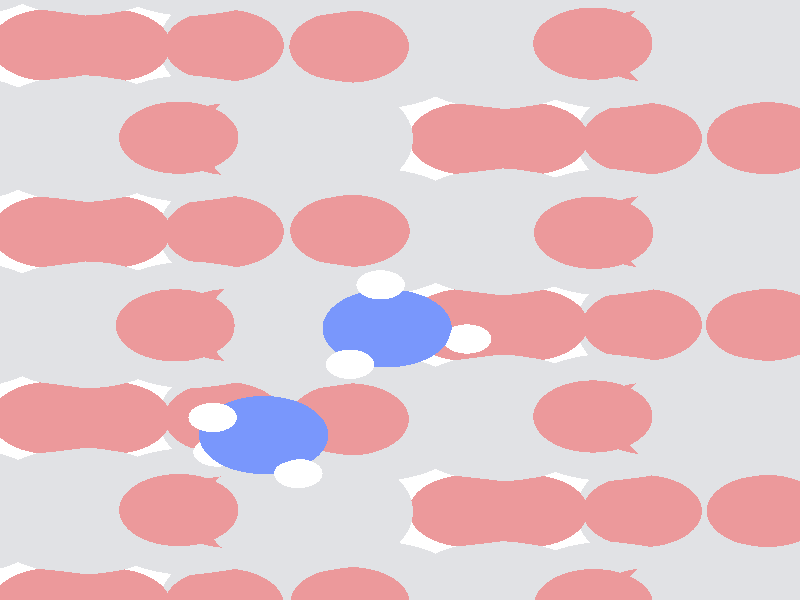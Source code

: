 #include "colors.inc"
#include "finish.inc"

global_settings {assumed_gamma 1 max_trace_level 6}
background {color White}
camera {orthographic
  right -9.91*x up 12.31*y
  direction 1.00*z
  location <0,0,50.00> look_at <0,0,0>}
light_source {<  2.00,   3.00,  125.00> color White
  area_light <0.95, 0, 0>, <0, 0.80, 0>, 5, 4
  adaptive 1 jitter}

#declare simple = finish {phong 0.7}
#declare pale = finish {ambient .5 diffuse .85 roughness .001 specular 0.200 }
#declare intermediate = finish {ambient 0.3 diffuse 0.6 specular 0.10 roughness 0.04 }
#declare vmd = finish {ambient .0 diffuse .65 phong 0.1 phong_size 40. specular 0.500 }
#declare jmol = finish {ambient .2 diffuse .6 specular 1 roughness .001 metallic}
#declare ase2 = finish {ambient 0.05 brilliance 3 diffuse 0.6 metallic specular 0.70 roughness 0.04 reflection 0.15}
#declare mj_mol = finish {ambient .00 diffuse .55 phong 0.0 phong_size 0.specular .250 roughness 0.1 brilliance 0.8 reflection 0.0 }
#declare ase3 = finish {ambient .15 brilliance 2 diffuse .6 metallic specular 1. roughness .001 reflection .0}
#declare glass = finish {ambient .05 diffuse .3 specular 1. roughness .001}
#declare glass2 = finish {ambient .0 diffuse .3 specular 1. reflection .25 roughness .001}
#declare Rcell = 0.100;
#declare Rbond = 0.100;

#macro atom(LOC, R, COL, TRANS, FIN)
  sphere{LOC, R texture{pigment{color COL transmit TRANS} finish{FIN}}}
#end
#macro constrain(LOC, R, COL, TRANS FIN)
union{torus{R, Rcell rotate 45*z texture{pigment{color COL transmit TRANS} finish{FIN}}}
      torus{R, Rcell rotate -45*z texture{pigment{color COL transmit TRANS} finish{FIN}}}
      translate LOC}
#end

atom(< -4.97,  -4.33, -12.77>, 0.74, rgb <0.84, 0.32, 0.33>, 0.0, pale) // #0 
atom(<-10.14,  -6.25, -12.77>, 0.74, rgb <0.84, 0.32, 0.33>, 0.0, pale) // #1 
atom(<-12.03,  -6.25, -12.02>, 1.30, rgb <0.75, 0.76, 0.78>, 0.0, pale) // #2 
atom(< -6.86,  -4.33, -12.02>, 1.30, rgb <0.75, 0.76, 0.78>, 0.0, pale) // #3 
atom(< -3.92,  -4.33, -11.13>, 1.30, rgb <0.75, 0.76, 0.78>, 0.0, pale) // #4 
atom(< -9.09,  -6.25, -11.13>, 1.30, rgb <0.75, 0.76, 0.78>, 0.0, pale) // #5 
atom(< -3.58,  -6.25, -11.27>, 0.74, rgb <0.84, 0.32, 0.33>, 0.0, pale) // #6 
atom(< -8.76,  -4.33, -11.27>, 0.74, rgb <0.84, 0.32, 0.33>, 0.0, pale) // #7 
atom(< -5.82,  -4.33, -10.38>, 0.74, rgb <0.84, 0.32, 0.33>, 0.0, pale) // #8 
atom(<-10.99,  -6.25, -10.38>, 0.74, rgb <0.84, 0.32, 0.33>, 0.0, pale) // #9 
atom(< -7.20,  -6.25, -11.89>, 0.74, rgb <0.84, 0.32, 0.33>, 0.0, pale) // #10 
atom(<-12.37,  -4.33, -11.89>, 0.74, rgb <0.84, 0.32, 0.33>, 0.0, pale) // #11 
atom(< -3.63,  -4.33,  -9.19>, 0.74, rgb <0.84, 0.32, 0.33>, 0.0, pale) // #12 
atom(< -8.81,  -6.25,  -9.20>, 0.74, rgb <0.84, 0.32, 0.33>, 0.0, pale) // #13 
atom(<-10.67,  -6.25,  -8.40>, 1.30, rgb <0.75, 0.76, 0.78>, 0.0, pale) // #14 
atom(< -5.50,  -4.33,  -8.40>, 1.30, rgb <0.75, 0.76, 0.78>, 0.0, pale) // #15 
atom(<-12.95,  -4.34,  -7.64>, 1.30, rgb <0.75, 0.76, 0.78>, 0.0, pale) // #16 
atom(< -7.76,  -6.26,  -7.66>, 1.30, rgb <0.75, 0.76, 0.78>, 0.0, pale) // #17 
atom(<-12.52,  -6.25,  -7.71>, 0.74, rgb <0.84, 0.32, 0.33>, 0.0, pale) // #18 
atom(< -7.34,  -4.33,  -7.73>, 0.74, rgb <0.84, 0.32, 0.33>, 0.0, pale) // #19 
atom(< -4.38,  -4.33,  -6.79>, 0.74, rgb <0.84, 0.32, 0.33>, 0.0, pale) // #20 
atom(< -9.53,  -6.23,  -6.81>, 0.74, rgb <0.84, 0.32, 0.33>, 0.0, pale) // #21 
atom(< -5.85,  -6.25,  -8.31>, 0.74, rgb <0.84, 0.32, 0.33>, 0.0, pale) // #22 
atom(<-11.04,  -4.33,  -8.31>, 0.74, rgb <0.84, 0.32, 0.33>, 0.0, pale) // #23 
atom(<-12.45,  -4.35,  -5.70>, 0.74, rgb <0.84, 0.32, 0.33>, 0.0, pale) // #24 
atom(< -7.25,  -6.24,  -5.71>, 0.74, rgb <0.84, 0.32, 0.33>, 0.0, pale) // #25 
atom(< -9.13,  -6.25,  -4.78>, 1.30, rgb <0.75, 0.76, 0.78>, 0.0, pale) // #26 
atom(< -3.96,  -4.33,  -4.75>, 1.30, rgb <0.75, 0.76, 0.78>, 0.0, pale) // #27 
atom(<-11.48,  -4.34,  -4.20>, 1.30, rgb <0.75, 0.76, 0.78>, 0.0, pale) // #28 
atom(< -6.32,  -6.25,  -4.18>, 1.30, rgb <0.75, 0.76, 0.78>, 0.0, pale) // #29 
atom(<-10.96,  -6.22,  -3.96>, 0.74, rgb <0.84, 0.32, 0.33>, 0.0, pale) // #30 
atom(< -5.80,  -4.33,  -3.96>, 0.74, rgb <0.84, 0.32, 0.33>, 0.0, pale) // #31 
atom(<-13.08,  -4.31,  -3.29>, 0.74, rgb <0.84, 0.32, 0.33>, 0.0, pale) // #32 
atom(< -7.94,  -6.26,  -3.31>, 0.74, rgb <0.84, 0.32, 0.33>, 0.0, pale) // #33 
atom(< -4.32,  -6.24,  -4.69>, 0.74, rgb <0.84, 0.32, 0.33>, 0.0, pale) // #34 
atom(< -9.49,  -4.33,  -4.75>, 0.74, rgb <0.84, 0.32, 0.33>, 0.0, pale) // #35 
atom(< -4.97,  -0.51, -12.77>, 0.74, rgb <0.84, 0.32, 0.33>, 0.0, pale) // #36 
atom(<-10.14,  -2.42, -12.77>, 0.74, rgb <0.84, 0.32, 0.33>, 0.0, pale) // #37 
atom(<-12.03,  -2.42, -12.02>, 1.30, rgb <0.75, 0.76, 0.78>, 0.0, pale) // #38 
atom(< -6.86,  -0.51, -12.02>, 1.30, rgb <0.75, 0.76, 0.78>, 0.0, pale) // #39 
atom(< -3.92,  -0.51, -11.13>, 1.30, rgb <0.75, 0.76, 0.78>, 0.0, pale) // #40 
atom(< -9.09,  -2.42, -11.13>, 1.30, rgb <0.75, 0.76, 0.78>, 0.0, pale) // #41 
atom(< -3.58,  -2.42, -11.27>, 0.74, rgb <0.84, 0.32, 0.33>, 0.0, pale) // #42 
atom(< -8.76,  -0.51, -11.27>, 0.74, rgb <0.84, 0.32, 0.33>, 0.0, pale) // #43 
atom(< -5.82,  -0.51, -10.38>, 0.74, rgb <0.84, 0.32, 0.33>, 0.0, pale) // #44 
atom(<-10.99,  -2.42, -10.38>, 0.74, rgb <0.84, 0.32, 0.33>, 0.0, pale) // #45 
atom(< -7.20,  -2.42, -11.89>, 0.74, rgb <0.84, 0.32, 0.33>, 0.0, pale) // #46 
atom(<-12.37,  -0.51, -11.89>, 0.74, rgb <0.84, 0.32, 0.33>, 0.0, pale) // #47 
atom(< -3.62,  -0.51,  -9.16>, 0.74, rgb <0.84, 0.32, 0.33>, 0.0, pale) // #48 
atom(< -8.81,  -2.42,  -9.20>, 0.74, rgb <0.84, 0.32, 0.33>, 0.0, pale) // #49 
atom(<-10.67,  -2.42,  -8.40>, 1.30, rgb <0.75, 0.76, 0.78>, 0.0, pale) // #50 
atom(< -5.44,  -0.51,  -8.38>, 1.30, rgb <0.75, 0.76, 0.78>, 0.0, pale) // #51 
atom(<-12.93,  -0.51,  -7.55>, 1.30, rgb <0.75, 0.76, 0.78>, 0.0, pale) // #52 
atom(< -7.75,  -2.41,  -7.66>, 1.30, rgb <0.75, 0.76, 0.78>, 0.0, pale) // #53 
atom(<-12.52,  -2.42,  -7.70>, 0.74, rgb <0.84, 0.32, 0.33>, 0.0, pale) // #54 
atom(< -7.35,  -0.51,  -7.72>, 0.74, rgb <0.84, 0.32, 0.33>, 0.0, pale) // #55 
atom(< -4.38,  -0.51,  -6.77>, 0.74, rgb <0.84, 0.32, 0.33>, 0.0, pale) // #56 
atom(< -9.53,  -2.43,  -6.81>, 0.74, rgb <0.84, 0.32, 0.33>, 0.0, pale) // #57 
atom(< -5.85,  -2.42,  -8.31>, 0.74, rgb <0.84, 0.32, 0.33>, 0.0, pale) // #58 
atom(<-11.03,  -0.51,  -8.28>, 0.74, rgb <0.84, 0.32, 0.33>, 0.0, pale) // #59 
atom(<-12.45,  -0.51,  -5.62>, 0.74, rgb <0.84, 0.32, 0.33>, 0.0, pale) // #60 
atom(< -7.25,  -2.43,  -5.71>, 0.74, rgb <0.84, 0.32, 0.33>, 0.0, pale) // #61 
atom(< -9.14,  -2.42,  -4.78>, 1.30, rgb <0.75, 0.76, 0.78>, 0.0, pale) // #62 
atom(< -3.91,  -0.51,  -4.70>, 1.30, rgb <0.75, 0.76, 0.78>, 0.0, pale) // #63 
atom(<-11.44,  -0.51,  -3.99>, 1.30, rgb <0.75, 0.76, 0.78>, 0.0, pale) // #64 
atom(< -6.32,  -2.41,  -4.18>, 1.30, rgb <0.75, 0.76, 0.78>, 0.0, pale) // #65 
atom(<-10.97,  -2.45,  -3.99>, 0.74, rgb <0.84, 0.32, 0.33>, 0.0, pale) // #66 
atom(< -5.81,  -0.51,  -3.95>, 0.74, rgb <0.84, 0.32, 0.33>, 0.0, pale) // #67 
atom(<-13.12,  -0.52,  -3.22>, 0.74, rgb <0.84, 0.32, 0.33>, 0.0, pale) // #68 
atom(< -7.95,  -2.39,  -3.31>, 0.74, rgb <0.84, 0.32, 0.33>, 0.0, pale) // #69 
atom(< -4.33,  -2.42,  -4.69>, 0.74, rgb <0.84, 0.32, 0.33>, 0.0, pale) // #70 
atom(< -9.52,  -0.51,  -4.77>, 0.74, rgb <0.84, 0.32, 0.33>, 0.0, pale) // #71 
atom(<-12.03,  -2.77,  -0.68>, 0.80, rgb <0.19, 0.31, 0.97>, 0.0, pale) // #72 
atom(<-11.60,  -3.56,  -0.28>, 0.30, rgb <1.00, 1.00, 1.00>, 0.0, pale) // #73 
atom(<-12.66,  -2.41,   0.00>, 0.30, rgb <1.00, 1.00, 1.00>, 0.0, pale) // #74 
atom(<-12.60,  -3.12,  -1.45>, 0.30, rgb <1.00, 1.00, 1.00>, 0.0, pale) // #75 
atom(<-10.50,  -0.58,  -1.96>, 0.80, rgb <0.19, 0.31, 0.97>, 0.0, pale) // #76 
atom(<-10.96,  -1.32,  -1.41>, 0.30, rgb <1.00, 1.00, 1.00>, 0.0, pale) // #77 
atom(< -9.51,  -0.80,  -2.04>, 0.30, rgb <1.00, 1.00, 1.00>, 0.0, pale) // #78 
atom(<-10.58,   0.31,  -1.47>, 0.30, rgb <1.00, 1.00, 1.00>, 0.0, pale) // #79 
atom(< -4.97,   3.31, -12.77>, 0.74, rgb <0.84, 0.32, 0.33>, 0.0, pale) // #80 
atom(<-10.14,   1.40, -12.77>, 0.74, rgb <0.84, 0.32, 0.33>, 0.0, pale) // #81 
atom(<-12.03,   1.40, -12.02>, 1.30, rgb <0.75, 0.76, 0.78>, 0.0, pale) // #82 
atom(< -6.86,   3.31, -12.02>, 1.30, rgb <0.75, 0.76, 0.78>, 0.0, pale) // #83 
atom(< -3.92,   3.31, -11.13>, 1.30, rgb <0.75, 0.76, 0.78>, 0.0, pale) // #84 
atom(< -9.09,   1.40, -11.13>, 1.30, rgb <0.75, 0.76, 0.78>, 0.0, pale) // #85 
atom(< -3.58,   1.40, -11.27>, 0.74, rgb <0.84, 0.32, 0.33>, 0.0, pale) // #86 
atom(< -8.76,   3.31, -11.27>, 0.74, rgb <0.84, 0.32, 0.33>, 0.0, pale) // #87 
atom(< -5.82,   3.31, -10.38>, 0.74, rgb <0.84, 0.32, 0.33>, 0.0, pale) // #88 
atom(<-10.99,   1.40, -10.38>, 0.74, rgb <0.84, 0.32, 0.33>, 0.0, pale) // #89 
atom(< -7.20,   1.40, -11.89>, 0.74, rgb <0.84, 0.32, 0.33>, 0.0, pale) // #90 
atom(<-12.37,   3.31, -11.89>, 0.74, rgb <0.84, 0.32, 0.33>, 0.0, pale) // #91 
atom(< -3.63,   3.31,  -9.19>, 0.74, rgb <0.84, 0.32, 0.33>, 0.0, pale) // #92 
atom(< -8.81,   1.40,  -9.20>, 0.74, rgb <0.84, 0.32, 0.33>, 0.0, pale) // #93 
atom(<-10.67,   1.40,  -8.40>, 1.30, rgb <0.75, 0.76, 0.78>, 0.0, pale) // #94 
atom(< -5.50,   3.31,  -8.40>, 1.30, rgb <0.75, 0.76, 0.78>, 0.0, pale) // #95 
atom(<-12.95,   3.31,  -7.64>, 1.30, rgb <0.75, 0.76, 0.78>, 0.0, pale) // #96 
atom(< -7.76,   1.39,  -7.66>, 1.30, rgb <0.75, 0.76, 0.78>, 0.0, pale) // #97 
atom(<-12.52,   1.40,  -7.71>, 0.74, rgb <0.84, 0.32, 0.33>, 0.0, pale) // #98 
atom(< -7.34,   3.31,  -7.73>, 0.74, rgb <0.84, 0.32, 0.33>, 0.0, pale) // #99 
atom(< -4.38,   3.31,  -6.79>, 0.74, rgb <0.84, 0.32, 0.33>, 0.0, pale) // #100 
atom(< -9.53,   1.41,  -6.81>, 0.74, rgb <0.84, 0.32, 0.33>, 0.0, pale) // #101 
atom(< -5.85,   1.40,  -8.31>, 0.74, rgb <0.84, 0.32, 0.33>, 0.0, pale) // #102 
atom(<-11.04,   3.31,  -8.31>, 0.74, rgb <0.84, 0.32, 0.33>, 0.0, pale) // #103 
atom(<-12.45,   3.30,  -5.70>, 0.74, rgb <0.84, 0.32, 0.33>, 0.0, pale) // #104 
atom(< -7.25,   1.40,  -5.71>, 0.74, rgb <0.84, 0.32, 0.33>, 0.0, pale) // #105 
atom(< -9.13,   1.40,  -4.78>, 1.30, rgb <0.75, 0.76, 0.78>, 0.0, pale) // #106 
atom(< -3.96,   3.31,  -4.75>, 1.30, rgb <0.75, 0.76, 0.78>, 0.0, pale) // #107 
atom(<-11.48,   3.31,  -4.20>, 1.30, rgb <0.75, 0.76, 0.78>, 0.0, pale) // #108 
atom(< -6.32,   1.39,  -4.18>, 1.30, rgb <0.75, 0.76, 0.78>, 0.0, pale) // #109 
atom(<-10.96,   1.42,  -3.96>, 0.74, rgb <0.84, 0.32, 0.33>, 0.0, pale) // #110 
atom(< -5.80,   3.32,  -3.96>, 0.74, rgb <0.84, 0.32, 0.33>, 0.0, pale) // #111 
atom(<-13.08,   3.33,  -3.29>, 0.74, rgb <0.84, 0.32, 0.33>, 0.0, pale) // #112 
atom(< -7.94,   1.38,  -3.31>, 0.74, rgb <0.84, 0.32, 0.33>, 0.0, pale) // #113 
atom(< -4.32,   1.40,  -4.69>, 0.74, rgb <0.84, 0.32, 0.33>, 0.0, pale) // #114 
atom(< -9.49,   3.31,  -4.75>, 0.74, rgb <0.84, 0.32, 0.33>, 0.0, pale) // #115 
atom(< -4.97,   7.13, -12.77>, 0.74, rgb <0.84, 0.32, 0.33>, 0.0, pale) // #116 
atom(<-10.14,   5.22, -12.77>, 0.74, rgb <0.84, 0.32, 0.33>, 0.0, pale) // #117 
atom(<-12.03,   5.22, -12.02>, 1.30, rgb <0.75, 0.76, 0.78>, 0.0, pale) // #118 
atom(< -6.86,   7.13, -12.02>, 1.30, rgb <0.75, 0.76, 0.78>, 0.0, pale) // #119 
atom(< -3.92,   7.13, -11.13>, 1.30, rgb <0.75, 0.76, 0.78>, 0.0, pale) // #120 
atom(< -9.09,   5.22, -11.13>, 1.30, rgb <0.75, 0.76, 0.78>, 0.0, pale) // #121 
atom(< -3.58,   5.22, -11.27>, 0.74, rgb <0.84, 0.32, 0.33>, 0.0, pale) // #122 
atom(< -8.76,   7.13, -11.27>, 0.74, rgb <0.84, 0.32, 0.33>, 0.0, pale) // #123 
atom(< -5.82,   7.13, -10.38>, 0.74, rgb <0.84, 0.32, 0.33>, 0.0, pale) // #124 
atom(<-10.99,   5.22, -10.38>, 0.74, rgb <0.84, 0.32, 0.33>, 0.0, pale) // #125 
atom(< -7.20,   5.22, -11.89>, 0.74, rgb <0.84, 0.32, 0.33>, 0.0, pale) // #126 
atom(<-12.37,   7.13, -11.89>, 0.74, rgb <0.84, 0.32, 0.33>, 0.0, pale) // #127 
atom(< -3.62,   7.13,  -9.16>, 0.74, rgb <0.84, 0.32, 0.33>, 0.0, pale) // #128 
atom(< -8.81,   5.22,  -9.20>, 0.74, rgb <0.84, 0.32, 0.33>, 0.0, pale) // #129 
atom(<-10.67,   5.22,  -8.40>, 1.30, rgb <0.75, 0.76, 0.78>, 0.0, pale) // #130 
atom(< -5.44,   7.13,  -8.38>, 1.30, rgb <0.75, 0.76, 0.78>, 0.0, pale) // #131 
atom(<-12.93,   7.13,  -7.55>, 1.30, rgb <0.75, 0.76, 0.78>, 0.0, pale) // #132 
atom(< -7.75,   5.23,  -7.66>, 1.30, rgb <0.75, 0.76, 0.78>, 0.0, pale) // #133 
atom(<-12.52,   5.22,  -7.70>, 0.74, rgb <0.84, 0.32, 0.33>, 0.0, pale) // #134 
atom(< -7.35,   7.13,  -7.72>, 0.74, rgb <0.84, 0.32, 0.33>, 0.0, pale) // #135 
atom(< -4.38,   7.13,  -6.77>, 0.74, rgb <0.84, 0.32, 0.33>, 0.0, pale) // #136 
atom(< -9.53,   5.21,  -6.81>, 0.74, rgb <0.84, 0.32, 0.33>, 0.0, pale) // #137 
atom(< -5.85,   5.22,  -8.31>, 0.74, rgb <0.84, 0.32, 0.33>, 0.0, pale) // #138 
atom(<-11.03,   7.13,  -8.28>, 0.74, rgb <0.84, 0.32, 0.33>, 0.0, pale) // #139 
atom(<-12.45,   7.14,  -5.62>, 0.74, rgb <0.84, 0.32, 0.33>, 0.0, pale) // #140 
atom(< -7.25,   5.22,  -5.71>, 0.74, rgb <0.84, 0.32, 0.33>, 0.0, pale) // #141 
atom(< -9.14,   5.22,  -4.78>, 1.30, rgb <0.75, 0.76, 0.78>, 0.0, pale) // #142 
atom(< -3.91,   7.14,  -4.70>, 1.30, rgb <0.75, 0.76, 0.78>, 0.0, pale) // #143 
atom(<-11.44,   7.13,  -3.99>, 1.30, rgb <0.75, 0.76, 0.78>, 0.0, pale) // #144 
atom(< -6.32,   5.24,  -4.18>, 1.30, rgb <0.75, 0.76, 0.78>, 0.0, pale) // #145 
atom(<-10.97,   5.20,  -3.99>, 0.74, rgb <0.84, 0.32, 0.33>, 0.0, pale) // #146 
atom(< -5.81,   7.14,  -3.95>, 0.74, rgb <0.84, 0.32, 0.33>, 0.0, pale) // #147 
atom(<-13.12,   7.13,  -3.22>, 0.74, rgb <0.84, 0.32, 0.33>, 0.0, pale) // #148 
atom(< -7.95,   5.26,  -3.31>, 0.74, rgb <0.84, 0.32, 0.33>, 0.0, pale) // #149 
atom(< -4.33,   5.23,  -4.69>, 0.74, rgb <0.84, 0.32, 0.33>, 0.0, pale) // #150 
atom(< -9.52,   7.14,  -4.77>, 0.74, rgb <0.84, 0.32, 0.33>, 0.0, pale) // #151 
atom(<-12.03,   4.88,  -0.68>, 0.80, rgb <0.19, 0.31, 0.97>, 0.0, pale) // #152 
atom(<-11.60,   4.08,  -0.28>, 0.30, rgb <1.00, 1.00, 1.00>, 0.0, pale) // #153 
atom(<-12.66,   5.23,   0.00>, 0.30, rgb <1.00, 1.00, 1.00>, 0.0, pale) // #154 
atom(<-12.60,   4.52,  -1.45>, 0.30, rgb <1.00, 1.00, 1.00>, 0.0, pale) // #155 
atom(<-10.50,   7.07,  -1.96>, 0.80, rgb <0.19, 0.31, 0.97>, 0.0, pale) // #156 
atom(<-10.96,   6.32,  -1.41>, 0.30, rgb <1.00, 1.00, 1.00>, 0.0, pale) // #157 
atom(< -9.51,   6.85,  -2.04>, 0.30, rgb <1.00, 1.00, 1.00>, 0.0, pale) // #158 
atom(<-10.58,   7.95,  -1.47>, 0.30, rgb <1.00, 1.00, 1.00>, 0.0, pale) // #159 
atom(<  5.37,  -4.33, -12.77>, 0.74, rgb <0.84, 0.32, 0.33>, 0.0, pale) // #160 
atom(<  0.20,  -6.25, -12.77>, 0.74, rgb <0.84, 0.32, 0.33>, 0.0, pale) // #161 
atom(< -1.69,  -6.25, -12.02>, 1.30, rgb <0.75, 0.76, 0.78>, 0.0, pale) // #162 
atom(<  3.48,  -4.33, -12.02>, 1.30, rgb <0.75, 0.76, 0.78>, 0.0, pale) // #163 
atom(<  6.42,  -4.33, -11.13>, 1.30, rgb <0.75, 0.76, 0.78>, 0.0, pale) // #164 
atom(<  1.25,  -6.25, -11.13>, 1.30, rgb <0.75, 0.76, 0.78>, 0.0, pale) // #165 
atom(<  6.76,  -6.25, -11.27>, 0.74, rgb <0.84, 0.32, 0.33>, 0.0, pale) // #166 
atom(<  1.59,  -4.33, -11.27>, 0.74, rgb <0.84, 0.32, 0.33>, 0.0, pale) // #167 
atom(<  4.53,  -4.33, -10.38>, 0.74, rgb <0.84, 0.32, 0.33>, 0.0, pale) // #168 
atom(< -0.65,  -6.25, -10.38>, 0.74, rgb <0.84, 0.32, 0.33>, 0.0, pale) // #169 
atom(<  3.14,  -6.25, -11.89>, 0.74, rgb <0.84, 0.32, 0.33>, 0.0, pale) // #170 
atom(< -2.03,  -4.33, -11.89>, 0.74, rgb <0.84, 0.32, 0.33>, 0.0, pale) // #171 
atom(<  6.71,  -4.33,  -9.19>, 0.74, rgb <0.84, 0.32, 0.33>, 0.0, pale) // #172 
atom(<  1.53,  -6.25,  -9.20>, 0.74, rgb <0.84, 0.32, 0.33>, 0.0, pale) // #173 
atom(< -0.33,  -6.25,  -8.40>, 1.30, rgb <0.75, 0.76, 0.78>, 0.0, pale) // #174 
atom(<  4.84,  -4.33,  -8.40>, 1.30, rgb <0.75, 0.76, 0.78>, 0.0, pale) // #175 
atom(< -2.60,  -4.34,  -7.64>, 1.30, rgb <0.75, 0.76, 0.78>, 0.0, pale) // #176 
atom(<  2.58,  -6.26,  -7.66>, 1.30, rgb <0.75, 0.76, 0.78>, 0.0, pale) // #177 
atom(< -2.18,  -6.25,  -7.71>, 0.74, rgb <0.84, 0.32, 0.33>, 0.0, pale) // #178 
atom(<  3.00,  -4.33,  -7.73>, 0.74, rgb <0.84, 0.32, 0.33>, 0.0, pale) // #179 
atom(<  5.96,  -4.33,  -6.79>, 0.74, rgb <0.84, 0.32, 0.33>, 0.0, pale) // #180 
atom(<  0.81,  -6.23,  -6.81>, 0.74, rgb <0.84, 0.32, 0.33>, 0.0, pale) // #181 
atom(<  4.49,  -6.25,  -8.31>, 0.74, rgb <0.84, 0.32, 0.33>, 0.0, pale) // #182 
atom(< -0.69,  -4.33,  -8.31>, 0.74, rgb <0.84, 0.32, 0.33>, 0.0, pale) // #183 
atom(< -2.10,  -4.35,  -5.70>, 0.74, rgb <0.84, 0.32, 0.33>, 0.0, pale) // #184 
atom(<  3.09,  -6.24,  -5.71>, 0.74, rgb <0.84, 0.32, 0.33>, 0.0, pale) // #185 
atom(<  1.21,  -6.25,  -4.78>, 1.30, rgb <0.75, 0.76, 0.78>, 0.0, pale) // #186 
atom(<  6.38,  -4.33,  -4.75>, 1.30, rgb <0.75, 0.76, 0.78>, 0.0, pale) // #187 
atom(< -1.14,  -4.34,  -4.20>, 1.30, rgb <0.75, 0.76, 0.78>, 0.0, pale) // #188 
atom(<  4.02,  -6.25,  -4.18>, 1.30, rgb <0.75, 0.76, 0.78>, 0.0, pale) // #189 
atom(< -0.62,  -6.22,  -3.96>, 0.74, rgb <0.84, 0.32, 0.33>, 0.0, pale) // #190 
atom(<  4.54,  -4.33,  -3.96>, 0.74, rgb <0.84, 0.32, 0.33>, 0.0, pale) // #191 
atom(< -2.74,  -4.31,  -3.29>, 0.74, rgb <0.84, 0.32, 0.33>, 0.0, pale) // #192 
atom(<  2.40,  -6.26,  -3.31>, 0.74, rgb <0.84, 0.32, 0.33>, 0.0, pale) // #193 
atom(<  6.02,  -6.24,  -4.69>, 0.74, rgb <0.84, 0.32, 0.33>, 0.0, pale) // #194 
atom(<  0.85,  -4.33,  -4.75>, 0.74, rgb <0.84, 0.32, 0.33>, 0.0, pale) // #195 
atom(<  5.37,  -0.51, -12.77>, 0.74, rgb <0.84, 0.32, 0.33>, 0.0, pale) // #196 
atom(<  0.20,  -2.42, -12.77>, 0.74, rgb <0.84, 0.32, 0.33>, 0.0, pale) // #197 
atom(< -1.69,  -2.42, -12.02>, 1.30, rgb <0.75, 0.76, 0.78>, 0.0, pale) // #198 
atom(<  3.48,  -0.51, -12.02>, 1.30, rgb <0.75, 0.76, 0.78>, 0.0, pale) // #199 
atom(<  6.42,  -0.51, -11.13>, 1.30, rgb <0.75, 0.76, 0.78>, 0.0, pale) // #200 
atom(<  1.25,  -2.42, -11.13>, 1.30, rgb <0.75, 0.76, 0.78>, 0.0, pale) // #201 
atom(<  6.76,  -2.42, -11.27>, 0.74, rgb <0.84, 0.32, 0.33>, 0.0, pale) // #202 
atom(<  1.59,  -0.51, -11.27>, 0.74, rgb <0.84, 0.32, 0.33>, 0.0, pale) // #203 
atom(<  4.53,  -0.51, -10.38>, 0.74, rgb <0.84, 0.32, 0.33>, 0.0, pale) // #204 
atom(< -0.65,  -2.42, -10.38>, 0.74, rgb <0.84, 0.32, 0.33>, 0.0, pale) // #205 
atom(<  3.14,  -2.42, -11.89>, 0.74, rgb <0.84, 0.32, 0.33>, 0.0, pale) // #206 
atom(< -2.03,  -0.51, -11.89>, 0.74, rgb <0.84, 0.32, 0.33>, 0.0, pale) // #207 
atom(<  6.72,  -0.51,  -9.16>, 0.74, rgb <0.84, 0.32, 0.33>, 0.0, pale) // #208 
atom(<  1.53,  -2.42,  -9.20>, 0.74, rgb <0.84, 0.32, 0.33>, 0.0, pale) // #209 
atom(< -0.33,  -2.42,  -8.40>, 1.30, rgb <0.75, 0.76, 0.78>, 0.0, pale) // #210 
atom(<  4.90,  -0.51,  -8.38>, 1.30, rgb <0.75, 0.76, 0.78>, 0.0, pale) // #211 
atom(< -2.58,  -0.51,  -7.55>, 1.30, rgb <0.75, 0.76, 0.78>, 0.0, pale) // #212 
atom(<  2.59,  -2.41,  -7.66>, 1.30, rgb <0.75, 0.76, 0.78>, 0.0, pale) // #213 
atom(< -2.18,  -2.42,  -7.70>, 0.74, rgb <0.84, 0.32, 0.33>, 0.0, pale) // #214 
atom(<  3.00,  -0.51,  -7.72>, 0.74, rgb <0.84, 0.32, 0.33>, 0.0, pale) // #215 
atom(<  5.96,  -0.51,  -6.77>, 0.74, rgb <0.84, 0.32, 0.33>, 0.0, pale) // #216 
atom(<  0.81,  -2.43,  -6.81>, 0.74, rgb <0.84, 0.32, 0.33>, 0.0, pale) // #217 
atom(<  4.50,  -2.42,  -8.31>, 0.74, rgb <0.84, 0.32, 0.33>, 0.0, pale) // #218 
atom(< -0.68,  -0.51,  -8.28>, 0.74, rgb <0.84, 0.32, 0.33>, 0.0, pale) // #219 
atom(< -2.10,  -0.51,  -5.62>, 0.74, rgb <0.84, 0.32, 0.33>, 0.0, pale) // #220 
atom(<  3.09,  -2.43,  -5.71>, 0.74, rgb <0.84, 0.32, 0.33>, 0.0, pale) // #221 
atom(<  1.21,  -2.42,  -4.78>, 1.30, rgb <0.75, 0.76, 0.78>, 0.0, pale) // #222 
atom(<  6.44,  -0.51,  -4.70>, 1.30, rgb <0.75, 0.76, 0.78>, 0.0, pale) // #223 
atom(< -1.10,  -0.51,  -3.99>, 1.30, rgb <0.75, 0.76, 0.78>, 0.0, pale) // #224 
atom(<  4.02,  -2.41,  -4.18>, 1.30, rgb <0.75, 0.76, 0.78>, 0.0, pale) // #225 
atom(< -0.63,  -2.45,  -3.99>, 0.74, rgb <0.84, 0.32, 0.33>, 0.0, pale) // #226 
atom(<  4.53,  -0.51,  -3.95>, 0.74, rgb <0.84, 0.32, 0.33>, 0.0, pale) // #227 
atom(< -2.78,  -0.52,  -3.22>, 0.74, rgb <0.84, 0.32, 0.33>, 0.0, pale) // #228 
atom(<  2.39,  -2.39,  -3.31>, 0.74, rgb <0.84, 0.32, 0.33>, 0.0, pale) // #229 
atom(<  6.02,  -2.42,  -4.69>, 0.74, rgb <0.84, 0.32, 0.33>, 0.0, pale) // #230 
atom(<  0.82,  -0.51,  -4.77>, 0.74, rgb <0.84, 0.32, 0.33>, 0.0, pale) // #231 
atom(< -1.69,  -2.77,  -0.68>, 0.80, rgb <0.19, 0.31, 0.97>, 0.0, pale) // #232 
atom(< -1.26,  -3.56,  -0.28>, 0.30, rgb <1.00, 1.00, 1.00>, 0.0, pale) // #233 
atom(< -2.32,  -2.41,   0.00>, 0.30, rgb <1.00, 1.00, 1.00>, 0.0, pale) // #234 
atom(< -2.26,  -3.12,  -1.45>, 0.30, rgb <1.00, 1.00, 1.00>, 0.0, pale) // #235 
atom(< -0.16,  -0.58,  -1.96>, 0.80, rgb <0.19, 0.31, 0.97>, 0.0, pale) // #236 
atom(< -0.62,  -1.32,  -1.41>, 0.30, rgb <1.00, 1.00, 1.00>, 0.0, pale) // #237 
atom(<  0.83,  -0.80,  -2.04>, 0.30, rgb <1.00, 1.00, 1.00>, 0.0, pale) // #238 
atom(< -0.24,   0.31,  -1.47>, 0.30, rgb <1.00, 1.00, 1.00>, 0.0, pale) // #239 
atom(<  5.37,   3.31, -12.77>, 0.74, rgb <0.84, 0.32, 0.33>, 0.0, pale) // #240 
atom(<  0.20,   1.40, -12.77>, 0.74, rgb <0.84, 0.32, 0.33>, 0.0, pale) // #241 
atom(< -1.69,   1.40, -12.02>, 1.30, rgb <0.75, 0.76, 0.78>, 0.0, pale) // #242 
atom(<  3.48,   3.31, -12.02>, 1.30, rgb <0.75, 0.76, 0.78>, 0.0, pale) // #243 
atom(<  6.42,   3.31, -11.13>, 1.30, rgb <0.75, 0.76, 0.78>, 0.0, pale) // #244 
atom(<  1.25,   1.40, -11.13>, 1.30, rgb <0.75, 0.76, 0.78>, 0.0, pale) // #245 
atom(<  6.76,   1.40, -11.27>, 0.74, rgb <0.84, 0.32, 0.33>, 0.0, pale) // #246 
atom(<  1.59,   3.31, -11.27>, 0.74, rgb <0.84, 0.32, 0.33>, 0.0, pale) // #247 
atom(<  4.53,   3.31, -10.38>, 0.74, rgb <0.84, 0.32, 0.33>, 0.0, pale) // #248 
atom(< -0.65,   1.40, -10.38>, 0.74, rgb <0.84, 0.32, 0.33>, 0.0, pale) // #249 
atom(<  3.14,   1.40, -11.89>, 0.74, rgb <0.84, 0.32, 0.33>, 0.0, pale) // #250 
atom(< -2.03,   3.31, -11.89>, 0.74, rgb <0.84, 0.32, 0.33>, 0.0, pale) // #251 
atom(<  6.71,   3.31,  -9.19>, 0.74, rgb <0.84, 0.32, 0.33>, 0.0, pale) // #252 
atom(<  1.53,   1.40,  -9.20>, 0.74, rgb <0.84, 0.32, 0.33>, 0.0, pale) // #253 
atom(< -0.33,   1.40,  -8.40>, 1.30, rgb <0.75, 0.76, 0.78>, 0.0, pale) // #254 
atom(<  4.84,   3.31,  -8.40>, 1.30, rgb <0.75, 0.76, 0.78>, 0.0, pale) // #255 
atom(< -2.60,   3.31,  -7.64>, 1.30, rgb <0.75, 0.76, 0.78>, 0.0, pale) // #256 
atom(<  2.58,   1.39,  -7.66>, 1.30, rgb <0.75, 0.76, 0.78>, 0.0, pale) // #257 
atom(< -2.18,   1.40,  -7.71>, 0.74, rgb <0.84, 0.32, 0.33>, 0.0, pale) // #258 
atom(<  3.00,   3.31,  -7.73>, 0.74, rgb <0.84, 0.32, 0.33>, 0.0, pale) // #259 
atom(<  5.96,   3.31,  -6.79>, 0.74, rgb <0.84, 0.32, 0.33>, 0.0, pale) // #260 
atom(<  0.81,   1.41,  -6.81>, 0.74, rgb <0.84, 0.32, 0.33>, 0.0, pale) // #261 
atom(<  4.49,   1.40,  -8.31>, 0.74, rgb <0.84, 0.32, 0.33>, 0.0, pale) // #262 
atom(< -0.69,   3.31,  -8.31>, 0.74, rgb <0.84, 0.32, 0.33>, 0.0, pale) // #263 
atom(< -2.10,   3.30,  -5.70>, 0.74, rgb <0.84, 0.32, 0.33>, 0.0, pale) // #264 
atom(<  3.09,   1.40,  -5.71>, 0.74, rgb <0.84, 0.32, 0.33>, 0.0, pale) // #265 
atom(<  1.21,   1.40,  -4.78>, 1.30, rgb <0.75, 0.76, 0.78>, 0.0, pale) // #266 
atom(<  6.38,   3.31,  -4.75>, 1.30, rgb <0.75, 0.76, 0.78>, 0.0, pale) // #267 
atom(< -1.14,   3.31,  -4.20>, 1.30, rgb <0.75, 0.76, 0.78>, 0.0, pale) // #268 
atom(<  4.02,   1.39,  -4.18>, 1.30, rgb <0.75, 0.76, 0.78>, 0.0, pale) // #269 
atom(< -0.62,   1.42,  -3.96>, 0.74, rgb <0.84, 0.32, 0.33>, 0.0, pale) // #270 
atom(<  4.54,   3.32,  -3.96>, 0.74, rgb <0.84, 0.32, 0.33>, 0.0, pale) // #271 
atom(< -2.74,   3.33,  -3.29>, 0.74, rgb <0.84, 0.32, 0.33>, 0.0, pale) // #272 
atom(<  2.40,   1.38,  -3.31>, 0.74, rgb <0.84, 0.32, 0.33>, 0.0, pale) // #273 
atom(<  6.02,   1.40,  -4.69>, 0.74, rgb <0.84, 0.32, 0.33>, 0.0, pale) // #274 
atom(<  0.85,   3.31,  -4.75>, 0.74, rgb <0.84, 0.32, 0.33>, 0.0, pale) // #275 
atom(<  5.37,   7.13, -12.77>, 0.74, rgb <0.84, 0.32, 0.33>, 0.0, pale) // #276 
atom(<  0.20,   5.22, -12.77>, 0.74, rgb <0.84, 0.32, 0.33>, 0.0, pale) // #277 
atom(< -1.69,   5.22, -12.02>, 1.30, rgb <0.75, 0.76, 0.78>, 0.0, pale) // #278 
atom(<  3.48,   7.13, -12.02>, 1.30, rgb <0.75, 0.76, 0.78>, 0.0, pale) // #279 
atom(<  6.42,   7.13, -11.13>, 1.30, rgb <0.75, 0.76, 0.78>, 0.0, pale) // #280 
atom(<  1.25,   5.22, -11.13>, 1.30, rgb <0.75, 0.76, 0.78>, 0.0, pale) // #281 
atom(<  6.76,   5.22, -11.27>, 0.74, rgb <0.84, 0.32, 0.33>, 0.0, pale) // #282 
atom(<  1.59,   7.13, -11.27>, 0.74, rgb <0.84, 0.32, 0.33>, 0.0, pale) // #283 
atom(<  4.53,   7.13, -10.38>, 0.74, rgb <0.84, 0.32, 0.33>, 0.0, pale) // #284 
atom(< -0.65,   5.22, -10.38>, 0.74, rgb <0.84, 0.32, 0.33>, 0.0, pale) // #285 
atom(<  3.14,   5.22, -11.89>, 0.74, rgb <0.84, 0.32, 0.33>, 0.0, pale) // #286 
atom(< -2.03,   7.13, -11.89>, 0.74, rgb <0.84, 0.32, 0.33>, 0.0, pale) // #287 
atom(<  6.72,   7.13,  -9.16>, 0.74, rgb <0.84, 0.32, 0.33>, 0.0, pale) // #288 
atom(<  1.53,   5.22,  -9.20>, 0.74, rgb <0.84, 0.32, 0.33>, 0.0, pale) // #289 
atom(< -0.33,   5.22,  -8.40>, 1.30, rgb <0.75, 0.76, 0.78>, 0.0, pale) // #290 
atom(<  4.90,   7.13,  -8.38>, 1.30, rgb <0.75, 0.76, 0.78>, 0.0, pale) // #291 
atom(< -2.58,   7.13,  -7.55>, 1.30, rgb <0.75, 0.76, 0.78>, 0.0, pale) // #292 
atom(<  2.59,   5.23,  -7.66>, 1.30, rgb <0.75, 0.76, 0.78>, 0.0, pale) // #293 
atom(< -2.18,   5.22,  -7.70>, 0.74, rgb <0.84, 0.32, 0.33>, 0.0, pale) // #294 
atom(<  3.00,   7.13,  -7.72>, 0.74, rgb <0.84, 0.32, 0.33>, 0.0, pale) // #295 
atom(<  5.96,   7.13,  -6.77>, 0.74, rgb <0.84, 0.32, 0.33>, 0.0, pale) // #296 
atom(<  0.81,   5.21,  -6.81>, 0.74, rgb <0.84, 0.32, 0.33>, 0.0, pale) // #297 
atom(<  4.50,   5.22,  -8.31>, 0.74, rgb <0.84, 0.32, 0.33>, 0.0, pale) // #298 
atom(< -0.68,   7.13,  -8.28>, 0.74, rgb <0.84, 0.32, 0.33>, 0.0, pale) // #299 
atom(< -2.10,   7.14,  -5.62>, 0.74, rgb <0.84, 0.32, 0.33>, 0.0, pale) // #300 
atom(<  3.09,   5.22,  -5.71>, 0.74, rgb <0.84, 0.32, 0.33>, 0.0, pale) // #301 
atom(<  1.21,   5.22,  -4.78>, 1.30, rgb <0.75, 0.76, 0.78>, 0.0, pale) // #302 
atom(<  6.44,   7.14,  -4.70>, 1.30, rgb <0.75, 0.76, 0.78>, 0.0, pale) // #303 
atom(< -1.10,   7.13,  -3.99>, 1.30, rgb <0.75, 0.76, 0.78>, 0.0, pale) // #304 
atom(<  4.02,   5.24,  -4.18>, 1.30, rgb <0.75, 0.76, 0.78>, 0.0, pale) // #305 
atom(< -0.63,   5.20,  -3.99>, 0.74, rgb <0.84, 0.32, 0.33>, 0.0, pale) // #306 
atom(<  4.53,   7.14,  -3.95>, 0.74, rgb <0.84, 0.32, 0.33>, 0.0, pale) // #307 
atom(< -2.78,   7.13,  -3.22>, 0.74, rgb <0.84, 0.32, 0.33>, 0.0, pale) // #308 
atom(<  2.39,   5.26,  -3.31>, 0.74, rgb <0.84, 0.32, 0.33>, 0.0, pale) // #309 
atom(<  6.02,   5.23,  -4.69>, 0.74, rgb <0.84, 0.32, 0.33>, 0.0, pale) // #310 
atom(<  0.82,   7.14,  -4.77>, 0.74, rgb <0.84, 0.32, 0.33>, 0.0, pale) // #311 
